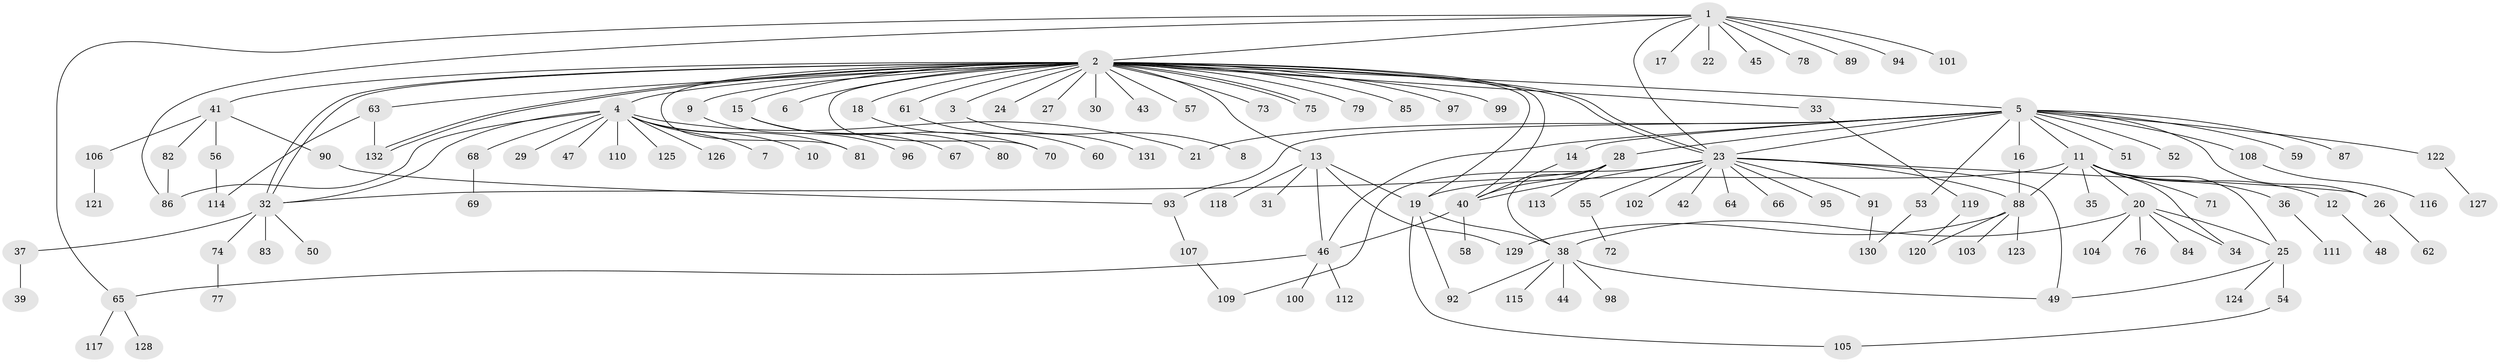 // coarse degree distribution, {10: 0.019230769230769232, 35: 0.009615384615384616, 1: 0.625, 12: 0.009615384615384616, 17: 0.009615384615384616, 9: 0.009615384615384616, 5: 0.057692307692307696, 2: 0.17307692307692307, 11: 0.009615384615384616, 16: 0.009615384615384616, 3: 0.057692307692307696, 7: 0.009615384615384616}
// Generated by graph-tools (version 1.1) at 2025/23/03/03/25 07:23:55]
// undirected, 132 vertices, 170 edges
graph export_dot {
graph [start="1"]
  node [color=gray90,style=filled];
  1;
  2;
  3;
  4;
  5;
  6;
  7;
  8;
  9;
  10;
  11;
  12;
  13;
  14;
  15;
  16;
  17;
  18;
  19;
  20;
  21;
  22;
  23;
  24;
  25;
  26;
  27;
  28;
  29;
  30;
  31;
  32;
  33;
  34;
  35;
  36;
  37;
  38;
  39;
  40;
  41;
  42;
  43;
  44;
  45;
  46;
  47;
  48;
  49;
  50;
  51;
  52;
  53;
  54;
  55;
  56;
  57;
  58;
  59;
  60;
  61;
  62;
  63;
  64;
  65;
  66;
  67;
  68;
  69;
  70;
  71;
  72;
  73;
  74;
  75;
  76;
  77;
  78;
  79;
  80;
  81;
  82;
  83;
  84;
  85;
  86;
  87;
  88;
  89;
  90;
  91;
  92;
  93;
  94;
  95;
  96;
  97;
  98;
  99;
  100;
  101;
  102;
  103;
  104;
  105;
  106;
  107;
  108;
  109;
  110;
  111;
  112;
  113;
  114;
  115;
  116;
  117;
  118;
  119;
  120;
  121;
  122;
  123;
  124;
  125;
  126;
  127;
  128;
  129;
  130;
  131;
  132;
  1 -- 2;
  1 -- 17;
  1 -- 22;
  1 -- 23;
  1 -- 45;
  1 -- 65;
  1 -- 78;
  1 -- 86;
  1 -- 89;
  1 -- 94;
  1 -- 101;
  2 -- 3;
  2 -- 4;
  2 -- 5;
  2 -- 6;
  2 -- 9;
  2 -- 13;
  2 -- 15;
  2 -- 18;
  2 -- 19;
  2 -- 23;
  2 -- 23;
  2 -- 24;
  2 -- 27;
  2 -- 30;
  2 -- 32;
  2 -- 32;
  2 -- 33;
  2 -- 40;
  2 -- 41;
  2 -- 43;
  2 -- 57;
  2 -- 61;
  2 -- 63;
  2 -- 70;
  2 -- 73;
  2 -- 75;
  2 -- 75;
  2 -- 79;
  2 -- 81;
  2 -- 85;
  2 -- 97;
  2 -- 99;
  2 -- 132;
  2 -- 132;
  3 -- 8;
  4 -- 7;
  4 -- 10;
  4 -- 21;
  4 -- 29;
  4 -- 32;
  4 -- 47;
  4 -- 68;
  4 -- 81;
  4 -- 86;
  4 -- 110;
  4 -- 125;
  4 -- 126;
  5 -- 11;
  5 -- 14;
  5 -- 16;
  5 -- 21;
  5 -- 23;
  5 -- 26;
  5 -- 28;
  5 -- 46;
  5 -- 51;
  5 -- 52;
  5 -- 53;
  5 -- 59;
  5 -- 87;
  5 -- 93;
  5 -- 108;
  5 -- 122;
  9 -- 96;
  11 -- 12;
  11 -- 19;
  11 -- 20;
  11 -- 25;
  11 -- 34;
  11 -- 35;
  11 -- 36;
  11 -- 71;
  11 -- 88;
  12 -- 48;
  13 -- 19;
  13 -- 31;
  13 -- 46;
  13 -- 118;
  13 -- 129;
  14 -- 40;
  15 -- 67;
  15 -- 70;
  15 -- 80;
  16 -- 88;
  18 -- 60;
  19 -- 38;
  19 -- 92;
  19 -- 105;
  20 -- 25;
  20 -- 34;
  20 -- 38;
  20 -- 76;
  20 -- 84;
  20 -- 104;
  23 -- 26;
  23 -- 40;
  23 -- 42;
  23 -- 49;
  23 -- 55;
  23 -- 64;
  23 -- 66;
  23 -- 88;
  23 -- 91;
  23 -- 95;
  23 -- 102;
  23 -- 109;
  25 -- 49;
  25 -- 54;
  25 -- 124;
  26 -- 62;
  28 -- 32;
  28 -- 38;
  28 -- 40;
  28 -- 113;
  32 -- 37;
  32 -- 50;
  32 -- 74;
  32 -- 83;
  33 -- 119;
  36 -- 111;
  37 -- 39;
  38 -- 44;
  38 -- 49;
  38 -- 92;
  38 -- 98;
  38 -- 115;
  40 -- 46;
  40 -- 58;
  41 -- 56;
  41 -- 82;
  41 -- 90;
  41 -- 106;
  46 -- 65;
  46 -- 100;
  46 -- 112;
  53 -- 130;
  54 -- 105;
  55 -- 72;
  56 -- 114;
  61 -- 131;
  63 -- 114;
  63 -- 132;
  65 -- 117;
  65 -- 128;
  68 -- 69;
  74 -- 77;
  82 -- 86;
  88 -- 103;
  88 -- 120;
  88 -- 123;
  88 -- 129;
  90 -- 93;
  91 -- 130;
  93 -- 107;
  106 -- 121;
  107 -- 109;
  108 -- 116;
  119 -- 120;
  122 -- 127;
}
